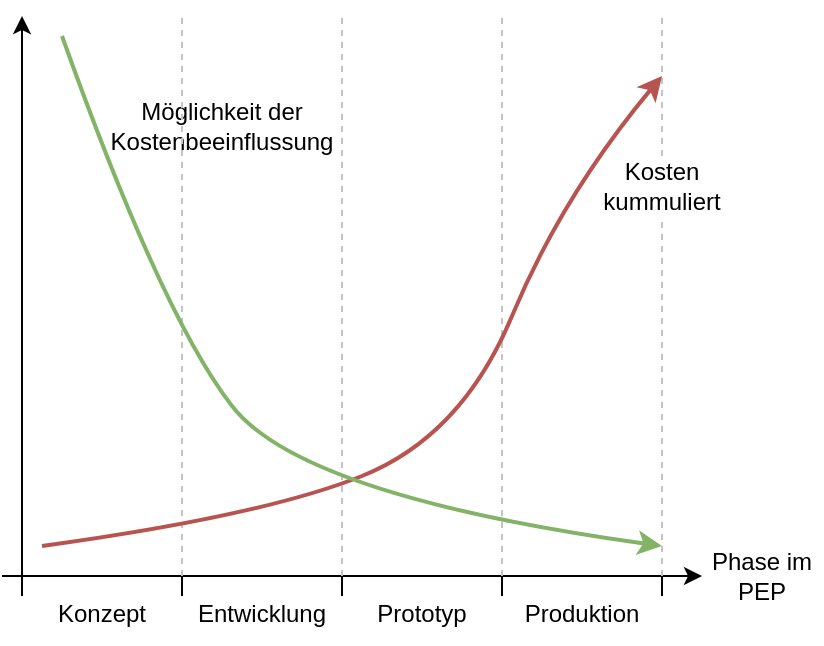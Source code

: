 <mxfile version="24.5.3" type="device">
  <diagram name="Seite-1" id="HLHpH_ou4ANuys2L_7Qh">
    <mxGraphModel dx="2074" dy="1244" grid="1" gridSize="10" guides="1" tooltips="1" connect="1" arrows="1" fold="1" page="1" pageScale="1" pageWidth="827" pageHeight="1169" math="0" shadow="0">
      <root>
        <mxCell id="0" />
        <mxCell id="1" parent="0" />
        <mxCell id="vn1dnEoQ3g9eWZXEqQMI-1" value="" style="endArrow=none;html=1;rounded=0;" parent="1" edge="1">
          <mxGeometry width="50" height="50" relative="1" as="geometry">
            <mxPoint x="280" y="650" as="sourcePoint" />
            <mxPoint x="280" y="640" as="targetPoint" />
          </mxGeometry>
        </mxCell>
        <mxCell id="vn1dnEoQ3g9eWZXEqQMI-3" value="" style="endArrow=classic;html=1;rounded=0;" parent="1" edge="1">
          <mxGeometry width="50" height="50" relative="1" as="geometry">
            <mxPoint x="200" y="640" as="sourcePoint" />
            <mxPoint x="540" y="640" as="targetPoint" />
          </mxGeometry>
        </mxCell>
        <mxCell id="vn1dnEoQ3g9eWZXEqQMI-4" value="" style="endArrow=classic;html=1;rounded=0;" parent="1" edge="1">
          <mxGeometry width="50" height="50" relative="1" as="geometry">
            <mxPoint x="200" y="650" as="sourcePoint" />
            <mxPoint x="200" y="360" as="targetPoint" />
          </mxGeometry>
        </mxCell>
        <mxCell id="vn1dnEoQ3g9eWZXEqQMI-8" value="" style="endArrow=none;html=1;rounded=0;" parent="1" edge="1">
          <mxGeometry width="50" height="50" relative="1" as="geometry">
            <mxPoint x="360" y="650" as="sourcePoint" />
            <mxPoint x="360" y="640" as="targetPoint" />
          </mxGeometry>
        </mxCell>
        <mxCell id="vn1dnEoQ3g9eWZXEqQMI-9" value="Entwicklung" style="text;html=1;align=center;verticalAlign=middle;whiteSpace=wrap;rounded=0;" parent="1" vertex="1">
          <mxGeometry x="290" y="644" width="60" height="30" as="geometry" />
        </mxCell>
        <mxCell id="vn1dnEoQ3g9eWZXEqQMI-11" value="Konzept" style="text;html=1;align=center;verticalAlign=middle;whiteSpace=wrap;rounded=0;" parent="1" vertex="1">
          <mxGeometry x="210" y="644" width="60" height="30" as="geometry" />
        </mxCell>
        <mxCell id="vn1dnEoQ3g9eWZXEqQMI-14" value="Phase im PEP" style="text;html=1;align=center;verticalAlign=middle;whiteSpace=wrap;rounded=0;" parent="1" vertex="1">
          <mxGeometry x="540" y="625" width="60" height="30" as="geometry" />
        </mxCell>
        <mxCell id="vn1dnEoQ3g9eWZXEqQMI-16" value="" style="endArrow=none;html=1;rounded=0;" parent="1" edge="1">
          <mxGeometry width="50" height="50" relative="1" as="geometry">
            <mxPoint x="440" y="650" as="sourcePoint" />
            <mxPoint x="440" y="640" as="targetPoint" />
          </mxGeometry>
        </mxCell>
        <mxCell id="vn1dnEoQ3g9eWZXEqQMI-17" value="" style="endArrow=none;html=1;rounded=0;" parent="1" edge="1">
          <mxGeometry width="50" height="50" relative="1" as="geometry">
            <mxPoint x="520" y="650" as="sourcePoint" />
            <mxPoint x="520" y="640" as="targetPoint" />
          </mxGeometry>
        </mxCell>
        <mxCell id="vn1dnEoQ3g9eWZXEqQMI-19" value="Prototyp" style="text;html=1;align=center;verticalAlign=middle;whiteSpace=wrap;rounded=0;" parent="1" vertex="1">
          <mxGeometry x="370" y="644" width="60" height="30" as="geometry" />
        </mxCell>
        <mxCell id="vn1dnEoQ3g9eWZXEqQMI-41" value="" style="endArrow=none;html=1;rounded=0;" parent="1" edge="1">
          <mxGeometry width="50" height="50" relative="1" as="geometry">
            <mxPoint x="190" y="640" as="sourcePoint" />
            <mxPoint x="200" y="640" as="targetPoint" />
          </mxGeometry>
        </mxCell>
        <mxCell id="hARTjh3Sy_JEfjSnx1Wy-10" value="Produktion" style="text;html=1;align=center;verticalAlign=middle;whiteSpace=wrap;rounded=0;" parent="1" vertex="1">
          <mxGeometry x="450" y="644" width="60" height="30" as="geometry" />
        </mxCell>
        <mxCell id="hARTjh3Sy_JEfjSnx1Wy-11" value="Möglichkeit der Kostenbeeinflussung" style="text;html=1;align=center;verticalAlign=middle;whiteSpace=wrap;rounded=0;rotation=0;" parent="1" vertex="1">
          <mxGeometry x="250" y="400" width="100" height="30" as="geometry" />
        </mxCell>
        <mxCell id="hARTjh3Sy_JEfjSnx1Wy-15" value="" style="endArrow=none;dashed=1;html=1;strokeWidth=1;rounded=0;fillColor=#f5f5f5;strokeColor=#C4C4C4;jumpSize=6;" parent="1" edge="1">
          <mxGeometry width="50" height="50" relative="1" as="geometry">
            <mxPoint x="280" y="640" as="sourcePoint" />
            <mxPoint x="280" y="360" as="targetPoint" />
          </mxGeometry>
        </mxCell>
        <mxCell id="hARTjh3Sy_JEfjSnx1Wy-16" value="" style="endArrow=none;dashed=1;html=1;strokeWidth=1;rounded=0;fillColor=#f5f5f5;strokeColor=#C4C4C4;jumpSize=6;" parent="1" edge="1">
          <mxGeometry width="50" height="50" relative="1" as="geometry">
            <mxPoint x="360" y="640" as="sourcePoint" />
            <mxPoint x="360" y="360" as="targetPoint" />
          </mxGeometry>
        </mxCell>
        <mxCell id="hARTjh3Sy_JEfjSnx1Wy-17" value="" style="endArrow=none;dashed=1;html=1;strokeWidth=1;rounded=0;fillColor=#f5f5f5;strokeColor=#C4C4C4;jumpSize=6;" parent="1" edge="1">
          <mxGeometry width="50" height="50" relative="1" as="geometry">
            <mxPoint x="440" y="640" as="sourcePoint" />
            <mxPoint x="440" y="360" as="targetPoint" />
          </mxGeometry>
        </mxCell>
        <mxCell id="hARTjh3Sy_JEfjSnx1Wy-18" value="" style="endArrow=none;dashed=1;html=1;strokeWidth=1;rounded=0;fillColor=#f5f5f5;strokeColor=#C4C4C4;jumpSize=6;" parent="1" edge="1" source="hARTjh3Sy_JEfjSnx1Wy-14">
          <mxGeometry width="50" height="50" relative="1" as="geometry">
            <mxPoint x="520" y="640" as="sourcePoint" />
            <mxPoint x="520" y="360" as="targetPoint" />
          </mxGeometry>
        </mxCell>
        <mxCell id="hARTjh3Sy_JEfjSnx1Wy-9" value="" style="curved=1;endArrow=classic;html=1;rounded=0;fillColor=#f8cecc;strokeColor=#b85450;strokeWidth=2;" parent="1" edge="1">
          <mxGeometry width="50" height="50" relative="1" as="geometry">
            <mxPoint x="210" y="625" as="sourcePoint" />
            <mxPoint x="520" y="390" as="targetPoint" />
            <Array as="points">
              <mxPoint x="320" y="610" />
              <mxPoint x="420" y="570" />
              <mxPoint x="470" y="450" />
            </Array>
          </mxGeometry>
        </mxCell>
        <mxCell id="VWn6QfeQz5aTUnDy2yuq-1" value="" style="endArrow=none;dashed=1;html=1;strokeWidth=1;rounded=0;fillColor=#f5f5f5;strokeColor=#C4C4C4;jumpSize=6;" edge="1" parent="1" target="hARTjh3Sy_JEfjSnx1Wy-14">
          <mxGeometry width="50" height="50" relative="1" as="geometry">
            <mxPoint x="520" y="640" as="sourcePoint" />
            <mxPoint x="520" y="360" as="targetPoint" />
          </mxGeometry>
        </mxCell>
        <mxCell id="hARTjh3Sy_JEfjSnx1Wy-14" value="Kosten kummuliert" style="text;html=1;align=center;verticalAlign=middle;whiteSpace=wrap;rounded=0;rotation=0;" parent="1" vertex="1">
          <mxGeometry x="500" y="430" width="40" height="30" as="geometry" />
        </mxCell>
        <mxCell id="VWn6QfeQz5aTUnDy2yuq-2" value="" style="curved=1;endArrow=classic;html=1;rounded=0;fillColor=#f8cecc;strokeColor=#82B366;strokeWidth=2;" edge="1" parent="1">
          <mxGeometry width="50" height="50" relative="1" as="geometry">
            <mxPoint x="220" y="370" as="sourcePoint" />
            <mxPoint x="520" y="625" as="targetPoint" />
            <Array as="points">
              <mxPoint x="270" y="510" />
              <mxPoint x="340" y="600" />
            </Array>
          </mxGeometry>
        </mxCell>
      </root>
    </mxGraphModel>
  </diagram>
</mxfile>
